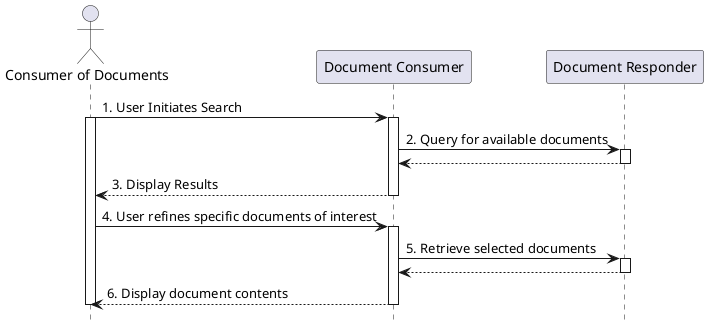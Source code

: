 @startuml
hide footbox
actor "Consumer of Documents"
participant "Document Consumer" as DocumentConsumer
participant "Document Responder" as DocumentResponder
"Consumer of Documents" -> "DocumentConsumer" : 1. User Initiates Search
activate "Consumer of Documents"
activate "DocumentConsumer"
"DocumentConsumer" -> "DocumentResponder" : 2. Query for available documents
activate "DocumentResponder"
return
deactivate "DocumentResponder"
"DocumentConsumer" --> "Consumer of Documents" : 3. Display Results
deactivate "DocumentConsumer"
"Consumer of Documents" -> "DocumentConsumer" : 4. User refines specific documents of interest
activate "DocumentConsumer"
"DocumentConsumer" -> "DocumentResponder" : 5. Retrieve selected documents
activate "DocumentResponder"
return
deactivate "DocumentResponder"
"DocumentConsumer" --> "Consumer of Documents" : 6. Display document contents
deactivate "Consumer of Documents"
deactivate "DocumentConsumer"
@enduml

